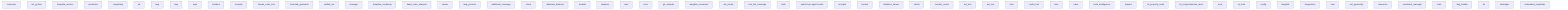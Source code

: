 graph TD
    server_src_handlers_resources[resources]
    server_src_services_ast_python[ast_python]
    server_src_services_template_service[template_service]
    server_src_services_cache_persistent[persistent]
    server_src_services_complexity[complexity]
    server_src_lib[lib]
    server_src_models_mcp[mcp]
    server_src_models_dag[dag]
    server_src_cli_args[args]
    server_src_handlers_initialize[initialize]
    server_src_tests_prompts[prompts]
    server_src_tests_claude_code_e2e[claude_code_e2e]
    server_src_services_mermaid_generator[mermaid_generator]
    server_src_models_unified_ast[unified_ast]
    server_src_services_cache_manager[manager]
    server_src_tests_template_rendering[template_rendering]
    server_src_services_dead_code_analyzer[dead_code_analyzer]
    server_src_demo_runner[runner]
    server_src_tests_mcp_protocol[mcp_protocol]
    server_src_tests_additional_coverage[additional_coverage]
    server_src_models_churn[churn]
    server_src_services_duplicate_detector[duplicate_detector]
    server_src_tests_models[models]
    server_src_services_renderer[renderer]
    server_src_handlers_mod[mod]
    server_src_tests_error[error]
    server_src_services_git_analysis[git_analysis]
    server_src_tests_template_resources[template_resources]
    server_src_services_old_cache[old_cache]
    server_src_tests_e2e_full_coverage[e2e_full_coverage]
    server_src_handlers_tools[tools]
    server_src_bin_paiml_mcp_agent_toolkit[paiml-mcp-agent-toolkit]
    server_src_handlers_prompts[prompts]
    server_src_services_context[context]
    server_src_stateless_server[stateless_server]
    server_src_tests_cache[cache]
    server_src_services_cache_content_cache[content_cache]
    server_src_tests_ast_e2e[ast_e2e]
    server_src_services_ast_rust[ast_rust]
    server_src_cli_mod[mod]
    server_src_services_cache_cache_trait[cache_trait]
    server_src_services_cache_mod[mod]
    server_src_services_cache_base[base]
    server_src_services_code_intelligence[code_intelligence]
    server_src_utils_helpers[helpers]
    server_src_tests_cli_property_tests[cli_property_tests]
    server_src_tests_cli_comprehensive_tests[cli_comprehensive_tests]
    server_src_models_error[error]
    server_src_tests_cli_tests[cli_tests]
    server_src_services_cache_config[config]
    server_src_models_template[template]
    server_src_services_cache_diagnostics[diagnostics]
    server_src_demo_mod[mod]
    server_src_services_ast_typescript[ast_typescript]
    server_src_tests_resources[resources]
    server_src_services_cache_persistent_manager[persistent_manager]
    server_src_tests_tools[tools]
    server_src_services_dag_builder[dag_builder]
    server_src_tests_lib[lib]
    server_src_services_cache_strategies[strategies]
    server_src_services_embedded_templates[embedded_templates]


%% Graph Statistics:
%% Nodes: 61
%% Edges: 307